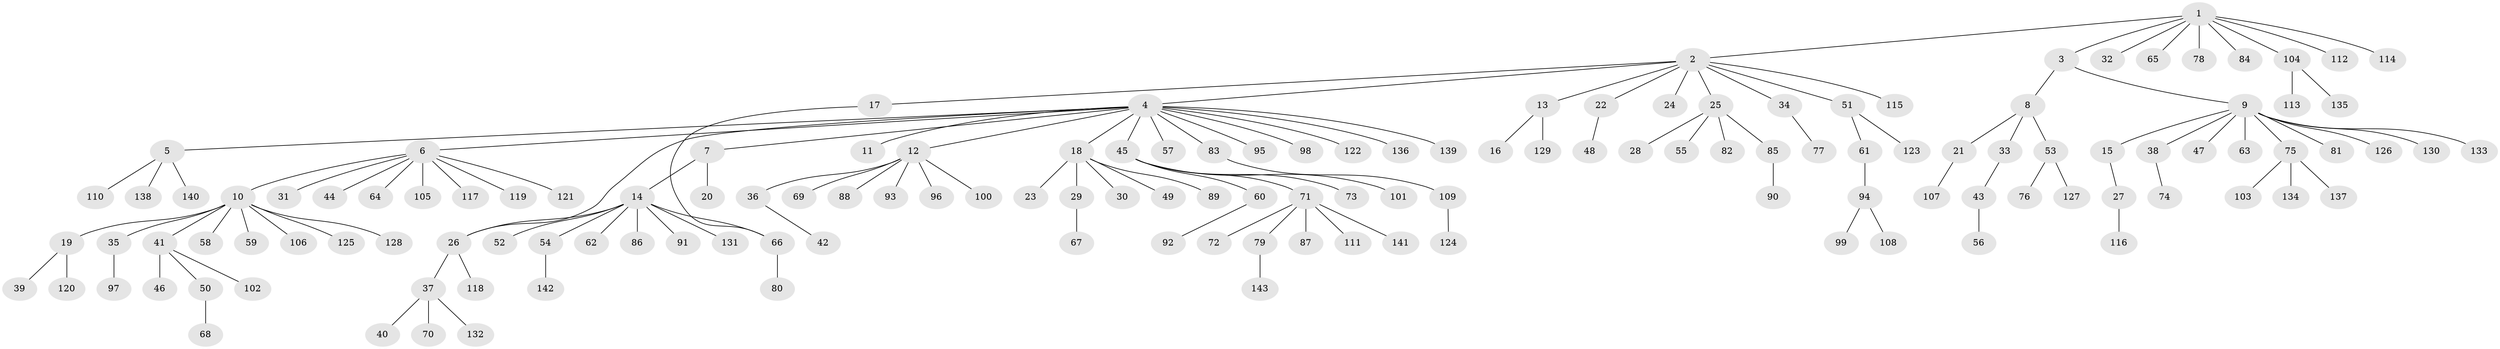// coarse degree distribution, {1: 0.8470588235294118, 9: 0.011764705882352941, 2: 0.08235294117647059, 4: 0.011764705882352941, 8: 0.011764705882352941, 39: 0.011764705882352941, 12: 0.011764705882352941, 10: 0.011764705882352941}
// Generated by graph-tools (version 1.1) at 2025/51/03/04/25 21:51:08]
// undirected, 143 vertices, 144 edges
graph export_dot {
graph [start="1"]
  node [color=gray90,style=filled];
  1;
  2;
  3;
  4;
  5;
  6;
  7;
  8;
  9;
  10;
  11;
  12;
  13;
  14;
  15;
  16;
  17;
  18;
  19;
  20;
  21;
  22;
  23;
  24;
  25;
  26;
  27;
  28;
  29;
  30;
  31;
  32;
  33;
  34;
  35;
  36;
  37;
  38;
  39;
  40;
  41;
  42;
  43;
  44;
  45;
  46;
  47;
  48;
  49;
  50;
  51;
  52;
  53;
  54;
  55;
  56;
  57;
  58;
  59;
  60;
  61;
  62;
  63;
  64;
  65;
  66;
  67;
  68;
  69;
  70;
  71;
  72;
  73;
  74;
  75;
  76;
  77;
  78;
  79;
  80;
  81;
  82;
  83;
  84;
  85;
  86;
  87;
  88;
  89;
  90;
  91;
  92;
  93;
  94;
  95;
  96;
  97;
  98;
  99;
  100;
  101;
  102;
  103;
  104;
  105;
  106;
  107;
  108;
  109;
  110;
  111;
  112;
  113;
  114;
  115;
  116;
  117;
  118;
  119;
  120;
  121;
  122;
  123;
  124;
  125;
  126;
  127;
  128;
  129;
  130;
  131;
  132;
  133;
  134;
  135;
  136;
  137;
  138;
  139;
  140;
  141;
  142;
  143;
  1 -- 2;
  1 -- 3;
  1 -- 32;
  1 -- 65;
  1 -- 78;
  1 -- 84;
  1 -- 104;
  1 -- 112;
  1 -- 114;
  2 -- 4;
  2 -- 13;
  2 -- 17;
  2 -- 22;
  2 -- 24;
  2 -- 25;
  2 -- 34;
  2 -- 51;
  2 -- 115;
  3 -- 8;
  3 -- 9;
  4 -- 5;
  4 -- 6;
  4 -- 7;
  4 -- 11;
  4 -- 12;
  4 -- 18;
  4 -- 26;
  4 -- 45;
  4 -- 57;
  4 -- 83;
  4 -- 95;
  4 -- 98;
  4 -- 122;
  4 -- 136;
  4 -- 139;
  5 -- 110;
  5 -- 138;
  5 -- 140;
  6 -- 10;
  6 -- 31;
  6 -- 44;
  6 -- 64;
  6 -- 105;
  6 -- 117;
  6 -- 119;
  6 -- 121;
  7 -- 14;
  7 -- 20;
  8 -- 21;
  8 -- 33;
  8 -- 53;
  9 -- 15;
  9 -- 38;
  9 -- 47;
  9 -- 63;
  9 -- 75;
  9 -- 81;
  9 -- 126;
  9 -- 130;
  9 -- 133;
  10 -- 19;
  10 -- 35;
  10 -- 41;
  10 -- 58;
  10 -- 59;
  10 -- 106;
  10 -- 125;
  10 -- 128;
  12 -- 36;
  12 -- 69;
  12 -- 88;
  12 -- 93;
  12 -- 96;
  12 -- 100;
  13 -- 16;
  13 -- 129;
  14 -- 26;
  14 -- 52;
  14 -- 54;
  14 -- 62;
  14 -- 66;
  14 -- 86;
  14 -- 91;
  14 -- 131;
  15 -- 27;
  17 -- 66;
  18 -- 23;
  18 -- 29;
  18 -- 30;
  18 -- 49;
  18 -- 89;
  19 -- 39;
  19 -- 120;
  21 -- 107;
  22 -- 48;
  25 -- 28;
  25 -- 55;
  25 -- 82;
  25 -- 85;
  26 -- 37;
  26 -- 118;
  27 -- 116;
  29 -- 67;
  33 -- 43;
  34 -- 77;
  35 -- 97;
  36 -- 42;
  37 -- 40;
  37 -- 70;
  37 -- 132;
  38 -- 74;
  41 -- 46;
  41 -- 50;
  41 -- 102;
  43 -- 56;
  45 -- 60;
  45 -- 71;
  45 -- 73;
  45 -- 101;
  50 -- 68;
  51 -- 61;
  51 -- 123;
  53 -- 76;
  53 -- 127;
  54 -- 142;
  60 -- 92;
  61 -- 94;
  66 -- 80;
  71 -- 72;
  71 -- 79;
  71 -- 87;
  71 -- 111;
  71 -- 141;
  75 -- 103;
  75 -- 134;
  75 -- 137;
  79 -- 143;
  83 -- 109;
  85 -- 90;
  94 -- 99;
  94 -- 108;
  104 -- 113;
  104 -- 135;
  109 -- 124;
}
